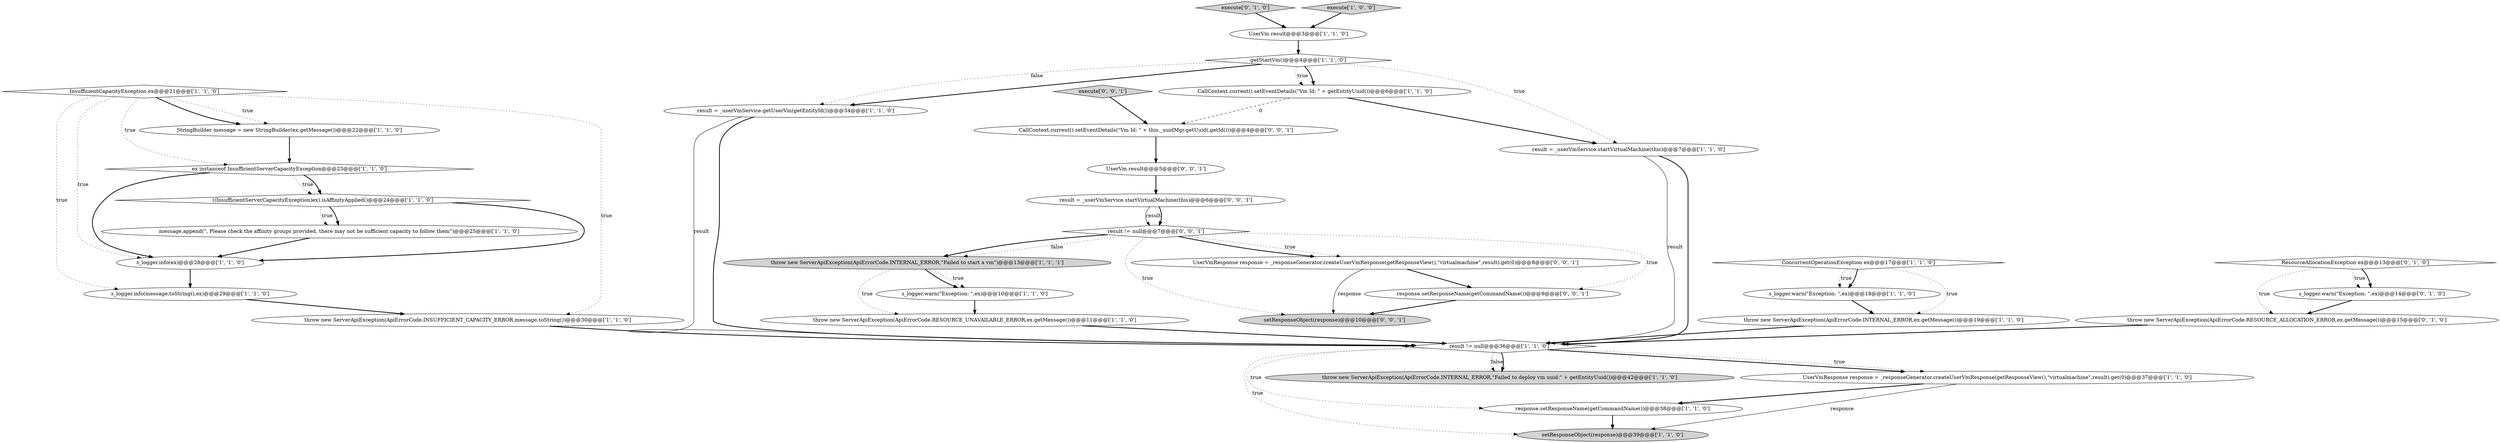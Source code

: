 digraph {
28 [style = filled, label = "throw new ServerApiException(ApiErrorCode.RESOURCE_ALLOCATION_ERROR,ex.getMessage())@@@15@@@['0', '1', '0']", fillcolor = white, shape = ellipse image = "AAA1AAABBB2BBB"];
27 [style = filled, label = "ResourceAllocationException ex@@@13@@@['0', '1', '0']", fillcolor = white, shape = diamond image = "AAA1AAABBB2BBB"];
9 [style = filled, label = "throw new ServerApiException(ApiErrorCode.INSUFFICIENT_CAPACITY_ERROR,message.toString())@@@30@@@['1', '1', '0']", fillcolor = white, shape = ellipse image = "AAA0AAABBB1BBB"];
8 [style = filled, label = "s_logger.info(ex)@@@28@@@['1', '1', '0']", fillcolor = white, shape = ellipse image = "AAA0AAABBB1BBB"];
25 [style = filled, label = "s_logger.warn(\"Exception: \",ex)@@@14@@@['0', '1', '0']", fillcolor = white, shape = ellipse image = "AAA1AAABBB2BBB"];
12 [style = filled, label = "s_logger.info(message.toString(),ex)@@@29@@@['1', '1', '0']", fillcolor = white, shape = ellipse image = "AAA0AAABBB1BBB"];
17 [style = filled, label = "response.setResponseName(getCommandName())@@@38@@@['1', '1', '0']", fillcolor = white, shape = ellipse image = "AAA0AAABBB1BBB"];
30 [style = filled, label = "execute['0', '0', '1']", fillcolor = lightgray, shape = diamond image = "AAA0AAABBB3BBB"];
14 [style = filled, label = "((InsufficientServerCapacityException)ex).isAffinityApplied()@@@24@@@['1', '1', '0']", fillcolor = white, shape = diamond image = "AAA0AAABBB1BBB"];
2 [style = filled, label = "StringBuilder message = new StringBuilder(ex.getMessage())@@@22@@@['1', '1', '0']", fillcolor = white, shape = ellipse image = "AAA0AAABBB1BBB"];
3 [style = filled, label = "setResponseObject(response)@@@39@@@['1', '1', '0']", fillcolor = lightgray, shape = ellipse image = "AAA0AAABBB1BBB"];
16 [style = filled, label = "s_logger.warn(\"Exception: \",ex)@@@10@@@['1', '1', '0']", fillcolor = white, shape = ellipse image = "AAA0AAABBB1BBB"];
7 [style = filled, label = "s_logger.warn(\"Exception: \",ex)@@@18@@@['1', '1', '0']", fillcolor = white, shape = ellipse image = "AAA0AAABBB1BBB"];
34 [style = filled, label = "setResponseObject(response)@@@10@@@['0', '0', '1']", fillcolor = lightgray, shape = ellipse image = "AAA0AAABBB3BBB"];
26 [style = filled, label = "execute['0', '1', '0']", fillcolor = lightgray, shape = diamond image = "AAA0AAABBB2BBB"];
18 [style = filled, label = "throw new ServerApiException(ApiErrorCode.RESOURCE_UNAVAILABLE_ERROR,ex.getMessage())@@@11@@@['1', '1', '0']", fillcolor = white, shape = ellipse image = "AAA0AAABBB1BBB"];
10 [style = filled, label = "result = _userVmService.getUserVm(getEntityId())@@@34@@@['1', '1', '0']", fillcolor = white, shape = ellipse image = "AAA0AAABBB1BBB"];
33 [style = filled, label = "UserVmResponse response = _responseGenerator.createUserVmResponse(getResponseView(),\"virtualmachine\",result).get(0)@@@8@@@['0', '0', '1']", fillcolor = white, shape = ellipse image = "AAA0AAABBB3BBB"];
35 [style = filled, label = "result != null@@@7@@@['0', '0', '1']", fillcolor = white, shape = diamond image = "AAA0AAABBB3BBB"];
11 [style = filled, label = "result != null@@@36@@@['1', '1', '0']", fillcolor = white, shape = diamond image = "AAA0AAABBB1BBB"];
32 [style = filled, label = "response.setResponseName(getCommandName())@@@9@@@['0', '0', '1']", fillcolor = white, shape = ellipse image = "AAA0AAABBB3BBB"];
1 [style = filled, label = "CallContext.current().setEventDetails(\"Vm Id: \" + getEntityUuid())@@@6@@@['1', '1', '0']", fillcolor = white, shape = ellipse image = "AAA0AAABBB1BBB"];
5 [style = filled, label = "ex instanceof InsufficientServerCapacityException@@@23@@@['1', '1', '0']", fillcolor = white, shape = diamond image = "AAA0AAABBB1BBB"];
6 [style = filled, label = "throw new ServerApiException(ApiErrorCode.INTERNAL_ERROR,\"Failed to start a vm\")@@@13@@@['1', '1', '1']", fillcolor = lightgray, shape = ellipse image = "AAA0AAABBB1BBB"];
29 [style = filled, label = "CallContext.current().setEventDetails(\"Vm Id: \" + this._uuidMgr.getUuid(,getId()))@@@4@@@['0', '0', '1']", fillcolor = white, shape = ellipse image = "AAA0AAABBB3BBB"];
36 [style = filled, label = "UserVm result@@@5@@@['0', '0', '1']", fillcolor = white, shape = ellipse image = "AAA0AAABBB3BBB"];
0 [style = filled, label = "UserVm result@@@3@@@['1', '1', '0']", fillcolor = white, shape = ellipse image = "AAA0AAABBB1BBB"];
20 [style = filled, label = "ConcurrentOperationException ex@@@17@@@['1', '1', '0']", fillcolor = white, shape = diamond image = "AAA0AAABBB1BBB"];
23 [style = filled, label = "InsufficientCapacityException ex@@@21@@@['1', '1', '0']", fillcolor = white, shape = diamond image = "AAA0AAABBB1BBB"];
24 [style = filled, label = "result = _userVmService.startVirtualMachine(this)@@@7@@@['1', '1', '0']", fillcolor = white, shape = ellipse image = "AAA0AAABBB1BBB"];
31 [style = filled, label = "result = _userVmService.startVirtualMachine(this)@@@6@@@['0', '0', '1']", fillcolor = white, shape = ellipse image = "AAA0AAABBB3BBB"];
13 [style = filled, label = "throw new ServerApiException(ApiErrorCode.INTERNAL_ERROR,ex.getMessage())@@@19@@@['1', '1', '0']", fillcolor = white, shape = ellipse image = "AAA0AAABBB1BBB"];
15 [style = filled, label = "throw new ServerApiException(ApiErrorCode.INTERNAL_ERROR,\"Failed to deploy vm uuid:\" + getEntityUuid())@@@42@@@['1', '1', '0']", fillcolor = lightgray, shape = ellipse image = "AAA0AAABBB1BBB"];
22 [style = filled, label = "UserVmResponse response = _responseGenerator.createUserVmResponse(getResponseView(),\"virtualmachine\",result).get(0)@@@37@@@['1', '1', '0']", fillcolor = white, shape = ellipse image = "AAA0AAABBB1BBB"];
4 [style = filled, label = "execute['1', '0', '0']", fillcolor = lightgray, shape = diamond image = "AAA0AAABBB1BBB"];
21 [style = filled, label = "message.append(\", Please check the affinity groups provided, there may not be sufficient capacity to follow them\")@@@25@@@['1', '1', '0']", fillcolor = white, shape = ellipse image = "AAA0AAABBB1BBB"];
19 [style = filled, label = "getStartVm()@@@4@@@['1', '1', '0']", fillcolor = white, shape = diamond image = "AAA0AAABBB1BBB"];
35->6 [style = bold, label=""];
5->14 [style = dotted, label="true"];
23->2 [style = bold, label=""];
5->14 [style = bold, label=""];
35->33 [style = bold, label=""];
11->22 [style = bold, label=""];
6->16 [style = dotted, label="true"];
11->3 [style = dotted, label="true"];
31->35 [style = solid, label="result"];
35->6 [style = dotted, label="false"];
19->10 [style = bold, label=""];
5->8 [style = bold, label=""];
9->11 [style = bold, label=""];
27->25 [style = bold, label=""];
20->7 [style = bold, label=""];
8->12 [style = bold, label=""];
19->1 [style = bold, label=""];
14->21 [style = bold, label=""];
19->24 [style = dotted, label="true"];
2->5 [style = bold, label=""];
16->18 [style = bold, label=""];
35->33 [style = dotted, label="true"];
23->2 [style = dotted, label="true"];
11->15 [style = dotted, label="false"];
23->5 [style = dotted, label="true"];
24->11 [style = bold, label=""];
0->19 [style = bold, label=""];
21->8 [style = bold, label=""];
35->32 [style = dotted, label="true"];
10->11 [style = bold, label=""];
11->15 [style = bold, label=""];
33->32 [style = bold, label=""];
17->3 [style = bold, label=""];
22->17 [style = bold, label=""];
29->36 [style = bold, label=""];
1->24 [style = bold, label=""];
23->9 [style = dotted, label="true"];
11->17 [style = dotted, label="true"];
24->11 [style = solid, label="result"];
1->29 [style = dashed, label="0"];
7->13 [style = bold, label=""];
6->16 [style = bold, label=""];
12->9 [style = bold, label=""];
31->35 [style = bold, label=""];
14->21 [style = dotted, label="true"];
13->11 [style = bold, label=""];
25->28 [style = bold, label=""];
36->31 [style = bold, label=""];
23->8 [style = dotted, label="true"];
22->3 [style = solid, label="response"];
35->34 [style = dotted, label="true"];
20->7 [style = dotted, label="true"];
14->8 [style = bold, label=""];
6->18 [style = dotted, label="true"];
19->1 [style = dotted, label="true"];
20->13 [style = dotted, label="true"];
32->34 [style = bold, label=""];
27->25 [style = dotted, label="true"];
28->11 [style = bold, label=""];
10->11 [style = solid, label="result"];
11->22 [style = dotted, label="true"];
33->34 [style = solid, label="response"];
19->10 [style = dotted, label="false"];
27->28 [style = dotted, label="true"];
18->11 [style = bold, label=""];
26->0 [style = bold, label=""];
4->0 [style = bold, label=""];
30->29 [style = bold, label=""];
23->12 [style = dotted, label="true"];
}
